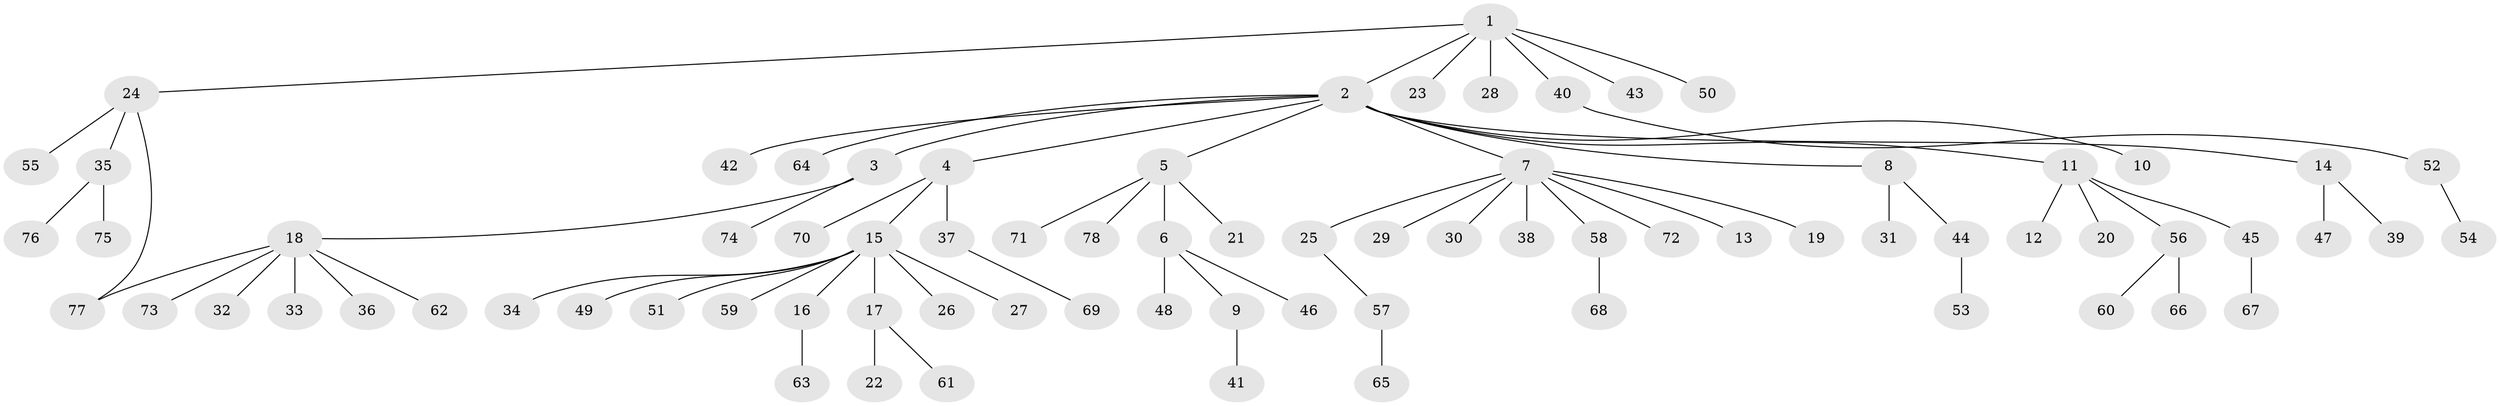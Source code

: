 // coarse degree distribution, {1: 0.9032258064516129, 22: 0.03225806451612903, 2: 0.03225806451612903, 8: 0.03225806451612903}
// Generated by graph-tools (version 1.1) at 2025/51/03/04/25 21:51:05]
// undirected, 78 vertices, 78 edges
graph export_dot {
graph [start="1"]
  node [color=gray90,style=filled];
  1;
  2;
  3;
  4;
  5;
  6;
  7;
  8;
  9;
  10;
  11;
  12;
  13;
  14;
  15;
  16;
  17;
  18;
  19;
  20;
  21;
  22;
  23;
  24;
  25;
  26;
  27;
  28;
  29;
  30;
  31;
  32;
  33;
  34;
  35;
  36;
  37;
  38;
  39;
  40;
  41;
  42;
  43;
  44;
  45;
  46;
  47;
  48;
  49;
  50;
  51;
  52;
  53;
  54;
  55;
  56;
  57;
  58;
  59;
  60;
  61;
  62;
  63;
  64;
  65;
  66;
  67;
  68;
  69;
  70;
  71;
  72;
  73;
  74;
  75;
  76;
  77;
  78;
  1 -- 2;
  1 -- 23;
  1 -- 24;
  1 -- 28;
  1 -- 40;
  1 -- 43;
  1 -- 50;
  2 -- 3;
  2 -- 4;
  2 -- 5;
  2 -- 7;
  2 -- 8;
  2 -- 10;
  2 -- 11;
  2 -- 14;
  2 -- 42;
  2 -- 64;
  3 -- 18;
  3 -- 74;
  4 -- 15;
  4 -- 37;
  4 -- 70;
  5 -- 6;
  5 -- 21;
  5 -- 71;
  5 -- 78;
  6 -- 9;
  6 -- 46;
  6 -- 48;
  7 -- 13;
  7 -- 19;
  7 -- 25;
  7 -- 29;
  7 -- 30;
  7 -- 38;
  7 -- 58;
  7 -- 72;
  8 -- 31;
  8 -- 44;
  9 -- 41;
  11 -- 12;
  11 -- 20;
  11 -- 45;
  11 -- 56;
  14 -- 39;
  14 -- 47;
  15 -- 16;
  15 -- 17;
  15 -- 26;
  15 -- 27;
  15 -- 34;
  15 -- 49;
  15 -- 51;
  15 -- 59;
  16 -- 63;
  17 -- 22;
  17 -- 61;
  18 -- 32;
  18 -- 33;
  18 -- 36;
  18 -- 62;
  18 -- 73;
  18 -- 77;
  24 -- 35;
  24 -- 55;
  24 -- 77;
  25 -- 57;
  35 -- 75;
  35 -- 76;
  37 -- 69;
  40 -- 52;
  44 -- 53;
  45 -- 67;
  52 -- 54;
  56 -- 60;
  56 -- 66;
  57 -- 65;
  58 -- 68;
}
